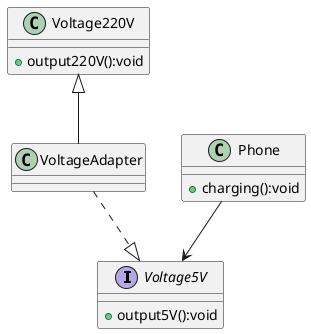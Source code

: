 @startuml
interface Voltage5V{
+output5V():void
}
class Voltage220V{
+output220V():void
}
class VoltageAdapter{

}
class Phone{
+charging():void
}
 Voltage220V<|--VoltageAdapter
 Phone --> Voltage5V
 VoltageAdapter ..|> Voltage5V
@enduml